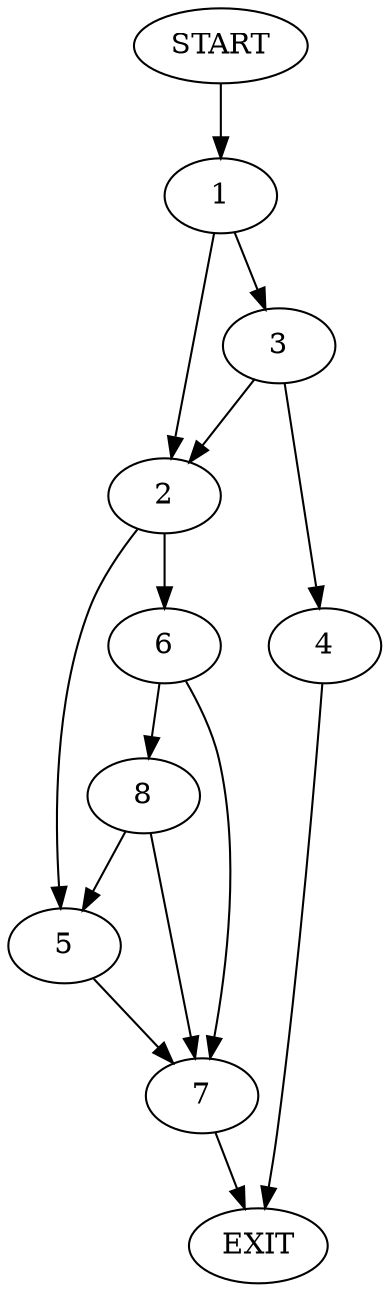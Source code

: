 digraph {
0 [label="START"]
9 [label="EXIT"]
0 -> 1
1 -> 2
1 -> 3
3 -> 4
3 -> 2
2 -> 5
2 -> 6
4 -> 9
6 -> 7
6 -> 8
5 -> 7
7 -> 9
8 -> 7
8 -> 5
}
